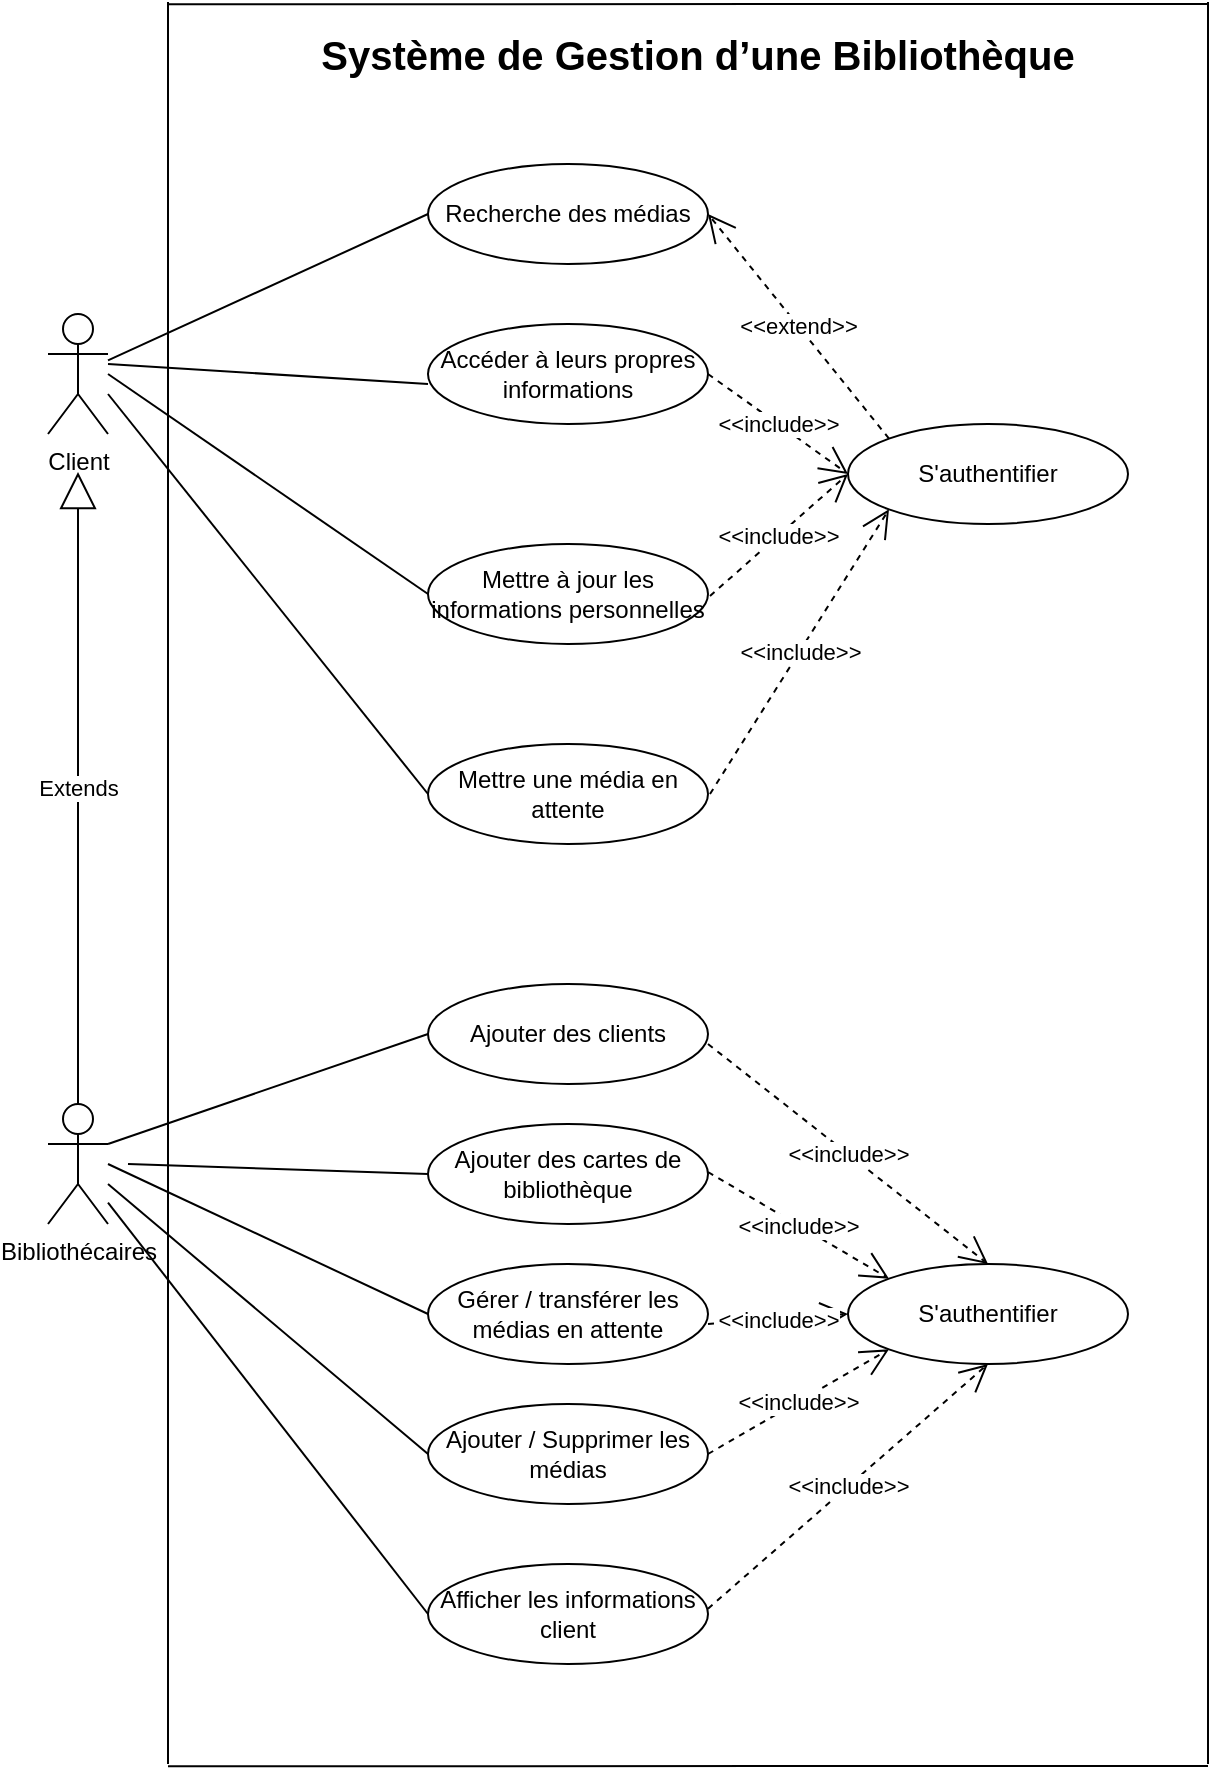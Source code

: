 <mxfile version="16.1.2" type="device"><diagram id="tJIL1hmvf1agKovJq7NJ" name="Page-1"><mxGraphModel dx="782" dy="549" grid="1" gridSize="10" guides="1" tooltips="1" connect="1" arrows="1" fold="1" page="1" pageScale="1" pageWidth="850" pageHeight="1100" math="0" shadow="0"><root><mxCell id="0"/><mxCell id="1" parent="0"/><mxCell id="mLvSWzD23A5jxZbrm5uB-1" value="Client" style="shape=umlActor;verticalLabelPosition=bottom;verticalAlign=top;html=1;outlineConnect=0;" parent="1" vertex="1"><mxGeometry x="60" y="195" width="30" height="60" as="geometry"/></mxCell><mxCell id="mLvSWzD23A5jxZbrm5uB-3" value="Recherche des médias" style="ellipse;whiteSpace=wrap;html=1;" parent="1" vertex="1"><mxGeometry x="250" y="120" width="140" height="50" as="geometry"/></mxCell><mxCell id="mLvSWzD23A5jxZbrm5uB-7" value=" Accéder à leurs propres informations" style="ellipse;whiteSpace=wrap;html=1;" parent="1" vertex="1"><mxGeometry x="250" y="200" width="140" height="50" as="geometry"/></mxCell><mxCell id="mLvSWzD23A5jxZbrm5uB-8" value="  Mettre à jour les informations personnelles" style="ellipse;whiteSpace=wrap;html=1;" parent="1" vertex="1"><mxGeometry x="250" y="310" width="140" height="50" as="geometry"/></mxCell><mxCell id="mLvSWzD23A5jxZbrm5uB-14" value="" style="endArrow=none;html=1;rounded=0;entryX=0;entryY=0.5;entryDx=0;entryDy=0;" parent="1" source="mLvSWzD23A5jxZbrm5uB-1" target="mLvSWzD23A5jxZbrm5uB-3" edge="1"><mxGeometry relative="1" as="geometry"><mxPoint x="330" y="240" as="sourcePoint"/><mxPoint x="490" y="240" as="targetPoint"/></mxGeometry></mxCell><mxCell id="mLvSWzD23A5jxZbrm5uB-15" value="" style="endArrow=none;html=1;rounded=0;" parent="1" edge="1"><mxGeometry relative="1" as="geometry"><mxPoint x="90" y="220" as="sourcePoint"/><mxPoint x="250" y="230" as="targetPoint"/></mxGeometry></mxCell><mxCell id="mLvSWzD23A5jxZbrm5uB-16" value="" style="endArrow=none;html=1;rounded=0;entryX=0;entryY=0.5;entryDx=0;entryDy=0;" parent="1" target="mLvSWzD23A5jxZbrm5uB-8" edge="1"><mxGeometry relative="1" as="geometry"><mxPoint x="90" y="225" as="sourcePoint"/><mxPoint x="260" y="240" as="targetPoint"/></mxGeometry></mxCell><mxCell id="mLvSWzD23A5jxZbrm5uB-18" value="S'authentifier" style="ellipse;whiteSpace=wrap;html=1;" parent="1" vertex="1"><mxGeometry x="460" y="250" width="140" height="50" as="geometry"/></mxCell><mxCell id="mLvSWzD23A5jxZbrm5uB-19" value="&amp;lt;&amp;lt;include&amp;gt;&amp;gt;" style="endArrow=open;endSize=12;dashed=1;html=1;rounded=0;exitX=1;exitY=0.5;exitDx=0;exitDy=0;entryX=0;entryY=0.5;entryDx=0;entryDy=0;" parent="1" source="mLvSWzD23A5jxZbrm5uB-7" target="mLvSWzD23A5jxZbrm5uB-18" edge="1"><mxGeometry width="160" relative="1" as="geometry"><mxPoint x="330" y="240" as="sourcePoint"/><mxPoint x="490" y="240" as="targetPoint"/><Array as="points"/></mxGeometry></mxCell><mxCell id="mLvSWzD23A5jxZbrm5uB-22" value="&amp;lt;&amp;lt;include&amp;gt;&amp;gt;" style="endArrow=open;endSize=12;dashed=1;html=1;rounded=0;exitX=1;exitY=0.5;exitDx=0;exitDy=0;entryX=0;entryY=0.5;entryDx=0;entryDy=0;" parent="1" target="mLvSWzD23A5jxZbrm5uB-18" edge="1"><mxGeometry width="160" relative="1" as="geometry"><mxPoint x="391" y="336" as="sourcePoint"/><mxPoint x="461" y="386" as="targetPoint"/><Array as="points"/></mxGeometry></mxCell><mxCell id="mLvSWzD23A5jxZbrm5uB-23" value="  Mettre une média en&lt;br/&gt;attente" style="ellipse;whiteSpace=wrap;html=1;" parent="1" vertex="1"><mxGeometry x="250" y="410" width="140" height="50" as="geometry"/></mxCell><mxCell id="mLvSWzD23A5jxZbrm5uB-24" value="&amp;lt;&amp;lt;include&amp;gt;&amp;gt;" style="endArrow=open;endSize=12;dashed=1;html=1;rounded=0;exitX=1;exitY=0.5;exitDx=0;exitDy=0;entryX=0;entryY=1;entryDx=0;entryDy=0;" parent="1" target="mLvSWzD23A5jxZbrm5uB-18" edge="1"><mxGeometry width="160" relative="1" as="geometry"><mxPoint x="391" y="435" as="sourcePoint"/><mxPoint x="460" y="374" as="targetPoint"/><Array as="points"/></mxGeometry></mxCell><mxCell id="mLvSWzD23A5jxZbrm5uB-25" value="" style="endArrow=none;html=1;rounded=0;entryX=0;entryY=0.5;entryDx=0;entryDy=0;" parent="1" target="mLvSWzD23A5jxZbrm5uB-23" edge="1"><mxGeometry relative="1" as="geometry"><mxPoint x="90" y="235" as="sourcePoint"/><mxPoint x="260" y="345" as="targetPoint"/></mxGeometry></mxCell><mxCell id="mLvSWzD23A5jxZbrm5uB-29" value="Bibliothécaires" style="shape=umlActor;verticalLabelPosition=bottom;verticalAlign=top;html=1;outlineConnect=0;" parent="1" vertex="1"><mxGeometry x="60" y="590" width="30" height="60" as="geometry"/></mxCell><mxCell id="mLvSWzD23A5jxZbrm5uB-30" value="Extends" style="endArrow=block;endSize=16;endFill=0;html=1;rounded=0;" parent="1" edge="1"><mxGeometry width="160" relative="1" as="geometry"><mxPoint x="75" y="590" as="sourcePoint"/><mxPoint x="75" y="274" as="targetPoint"/></mxGeometry></mxCell><mxCell id="mLvSWzD23A5jxZbrm5uB-31" value="&amp;nbsp;Ajouter des clients&amp;nbsp;" style="ellipse;whiteSpace=wrap;html=1;" parent="1" vertex="1"><mxGeometry x="250" y="530" width="140" height="50" as="geometry"/></mxCell><mxCell id="mLvSWzD23A5jxZbrm5uB-32" value=" Ajouter des cartes de bibliothèque" style="ellipse;whiteSpace=wrap;html=1;" parent="1" vertex="1"><mxGeometry x="250" y="600" width="140" height="50" as="geometry"/></mxCell><mxCell id="mLvSWzD23A5jxZbrm5uB-33" value="  Gérer / transférer les médias en attente" style="ellipse;whiteSpace=wrap;html=1;" parent="1" vertex="1"><mxGeometry x="250" y="670" width="140" height="50" as="geometry"/></mxCell><mxCell id="mLvSWzD23A5jxZbrm5uB-34" value="    Ajouter / Supprimer les médias" style="ellipse;whiteSpace=wrap;html=1;" parent="1" vertex="1"><mxGeometry x="250" y="740" width="140" height="50" as="geometry"/></mxCell><mxCell id="mLvSWzD23A5jxZbrm5uB-35" value="     Afficher les informations client" style="ellipse;whiteSpace=wrap;html=1;" parent="1" vertex="1"><mxGeometry x="250" y="820" width="140" height="50" as="geometry"/></mxCell><mxCell id="mLvSWzD23A5jxZbrm5uB-36" value="S'authentifier" style="ellipse;whiteSpace=wrap;html=1;" parent="1" vertex="1"><mxGeometry x="460" y="670" width="140" height="50" as="geometry"/></mxCell><mxCell id="mLvSWzD23A5jxZbrm5uB-39" value="" style="endArrow=none;html=1;rounded=0;exitX=1;exitY=0.333;exitDx=0;exitDy=0;exitPerimeter=0;entryX=0;entryY=0.5;entryDx=0;entryDy=0;" parent="1" source="mLvSWzD23A5jxZbrm5uB-29" target="mLvSWzD23A5jxZbrm5uB-31" edge="1"><mxGeometry relative="1" as="geometry"><mxPoint x="220" y="640" as="sourcePoint"/><mxPoint x="380" y="640" as="targetPoint"/></mxGeometry></mxCell><mxCell id="mLvSWzD23A5jxZbrm5uB-40" value="" style="endArrow=none;html=1;rounded=0;exitX=1;exitY=0.333;exitDx=0;exitDy=0;exitPerimeter=0;entryX=0;entryY=0.5;entryDx=0;entryDy=0;" parent="1" target="mLvSWzD23A5jxZbrm5uB-32" edge="1"><mxGeometry relative="1" as="geometry"><mxPoint x="100" y="620" as="sourcePoint"/><mxPoint x="260" y="565" as="targetPoint"/></mxGeometry></mxCell><mxCell id="mLvSWzD23A5jxZbrm5uB-41" value="" style="endArrow=none;html=1;rounded=0;entryX=0;entryY=0.5;entryDx=0;entryDy=0;" parent="1" target="mLvSWzD23A5jxZbrm5uB-33" edge="1"><mxGeometry relative="1" as="geometry"><mxPoint x="90" y="620" as="sourcePoint"/><mxPoint x="260" y="635" as="targetPoint"/></mxGeometry></mxCell><mxCell id="mLvSWzD23A5jxZbrm5uB-42" value="" style="endArrow=none;html=1;rounded=0;entryX=0;entryY=0.5;entryDx=0;entryDy=0;" parent="1" target="mLvSWzD23A5jxZbrm5uB-34" edge="1"><mxGeometry relative="1" as="geometry"><mxPoint x="90" y="630" as="sourcePoint"/><mxPoint x="260" y="705" as="targetPoint"/></mxGeometry></mxCell><mxCell id="mLvSWzD23A5jxZbrm5uB-43" value="" style="endArrow=none;html=1;rounded=0;entryX=0;entryY=0.5;entryDx=0;entryDy=0;" parent="1" source="mLvSWzD23A5jxZbrm5uB-29" target="mLvSWzD23A5jxZbrm5uB-35" edge="1"><mxGeometry relative="1" as="geometry"><mxPoint x="130" y="650" as="sourcePoint"/><mxPoint x="260" y="775" as="targetPoint"/></mxGeometry></mxCell><mxCell id="mLvSWzD23A5jxZbrm5uB-44" value="&amp;lt;&amp;lt;include&amp;gt;&amp;gt;" style="endArrow=open;endSize=12;dashed=1;html=1;rounded=0;exitX=1;exitY=0.5;exitDx=0;exitDy=0;entryX=0.5;entryY=0;entryDx=0;entryDy=0;" parent="1" target="mLvSWzD23A5jxZbrm5uB-36" edge="1"><mxGeometry width="160" relative="1" as="geometry"><mxPoint x="390" y="560" as="sourcePoint"/><mxPoint x="460" y="610" as="targetPoint"/><Array as="points"/></mxGeometry></mxCell><mxCell id="mLvSWzD23A5jxZbrm5uB-45" value="&amp;lt;&amp;lt;include&amp;gt;&amp;gt;" style="endArrow=open;endSize=12;dashed=1;html=1;rounded=0;exitX=1;exitY=0.5;exitDx=0;exitDy=0;entryX=0;entryY=0;entryDx=0;entryDy=0;" parent="1" target="mLvSWzD23A5jxZbrm5uB-36" edge="1"><mxGeometry width="160" relative="1" as="geometry"><mxPoint x="390" y="624" as="sourcePoint"/><mxPoint x="460" y="759" as="targetPoint"/><Array as="points"/></mxGeometry></mxCell><mxCell id="mLvSWzD23A5jxZbrm5uB-46" value="&amp;lt;&amp;lt;include&amp;gt;&amp;gt;" style="endArrow=open;endSize=12;dashed=1;html=1;rounded=0;exitX=1;exitY=0.5;exitDx=0;exitDy=0;entryX=0;entryY=0.5;entryDx=0;entryDy=0;" parent="1" target="mLvSWzD23A5jxZbrm5uB-36" edge="1"><mxGeometry width="160" relative="1" as="geometry"><mxPoint x="390" y="700" as="sourcePoint"/><mxPoint x="480.435" y="753.347" as="targetPoint"/><Array as="points"/></mxGeometry></mxCell><mxCell id="mLvSWzD23A5jxZbrm5uB-48" value="&amp;lt;&amp;lt;include&amp;gt;&amp;gt;" style="endArrow=open;endSize=12;dashed=1;html=1;rounded=0;exitX=1;exitY=0.5;exitDx=0;exitDy=0;entryX=0;entryY=1;entryDx=0;entryDy=0;" parent="1" source="mLvSWzD23A5jxZbrm5uB-34" target="mLvSWzD23A5jxZbrm5uB-36" edge="1"><mxGeometry width="160" relative="1" as="geometry"><mxPoint x="400" y="753" as="sourcePoint"/><mxPoint x="470" y="748" as="targetPoint"/><Array as="points"/></mxGeometry></mxCell><mxCell id="mLvSWzD23A5jxZbrm5uB-49" value="&amp;lt;&amp;lt;include&amp;gt;&amp;gt;" style="endArrow=open;endSize=12;dashed=1;html=1;rounded=0;exitX=1;exitY=0.5;exitDx=0;exitDy=0;entryX=0.5;entryY=1;entryDx=0;entryDy=0;" parent="1" target="mLvSWzD23A5jxZbrm5uB-36" edge="1"><mxGeometry width="160" relative="1" as="geometry"><mxPoint x="390" y="842.35" as="sourcePoint"/><mxPoint x="480.435" y="790.003" as="targetPoint"/><Array as="points"/></mxGeometry></mxCell><mxCell id="mLvSWzD23A5jxZbrm5uB-52" value="" style="endArrow=none;html=1;rounded=0;" parent="1" edge="1"><mxGeometry relative="1" as="geometry"><mxPoint x="120" y="39" as="sourcePoint"/><mxPoint x="120" y="920" as="targetPoint"/></mxGeometry></mxCell><mxCell id="mLvSWzD23A5jxZbrm5uB-53" value="" style="endArrow=none;html=1;rounded=0;" parent="1" edge="1"><mxGeometry relative="1" as="geometry"><mxPoint x="640" y="39" as="sourcePoint"/><mxPoint x="640" y="920" as="targetPoint"/></mxGeometry></mxCell><mxCell id="mLvSWzD23A5jxZbrm5uB-54" value="" style="endArrow=none;html=1;rounded=0;" parent="1" edge="1"><mxGeometry relative="1" as="geometry"><mxPoint x="120" y="921.111" as="sourcePoint"/><mxPoint x="640" y="921" as="targetPoint"/></mxGeometry></mxCell><mxCell id="mLvSWzD23A5jxZbrm5uB-55" value="" style="endArrow=none;html=1;rounded=0;" parent="1" edge="1"><mxGeometry relative="1" as="geometry"><mxPoint x="120" y="40.111" as="sourcePoint"/><mxPoint x="640" y="40" as="targetPoint"/></mxGeometry></mxCell><mxCell id="mLvSWzD23A5jxZbrm5uB-56" value="Système de Gestion d’une Bibliothèque" style="text;html=1;strokeColor=none;fillColor=default;align=center;verticalAlign=middle;whiteSpace=wrap;rounded=0;strokeWidth=8;fontStyle=1;fontSize=20;" parent="1" vertex="1"><mxGeometry x="150" y="50" width="470" height="30" as="geometry"/></mxCell><mxCell id="gr_EPmy-eQaRs89lwncm-1" value="&amp;lt;&amp;lt;extend&amp;gt;&amp;gt;" style="endArrow=open;endSize=12;dashed=1;html=1;rounded=0;exitX=0;exitY=0;exitDx=0;exitDy=0;entryX=1;entryY=0.5;entryDx=0;entryDy=0;" edge="1" parent="1" source="mLvSWzD23A5jxZbrm5uB-18" target="mLvSWzD23A5jxZbrm5uB-3"><mxGeometry width="160" relative="1" as="geometry"><mxPoint x="425" y="140" as="sourcePoint"/><mxPoint x="585" y="140" as="targetPoint"/></mxGeometry></mxCell></root></mxGraphModel></diagram></mxfile>